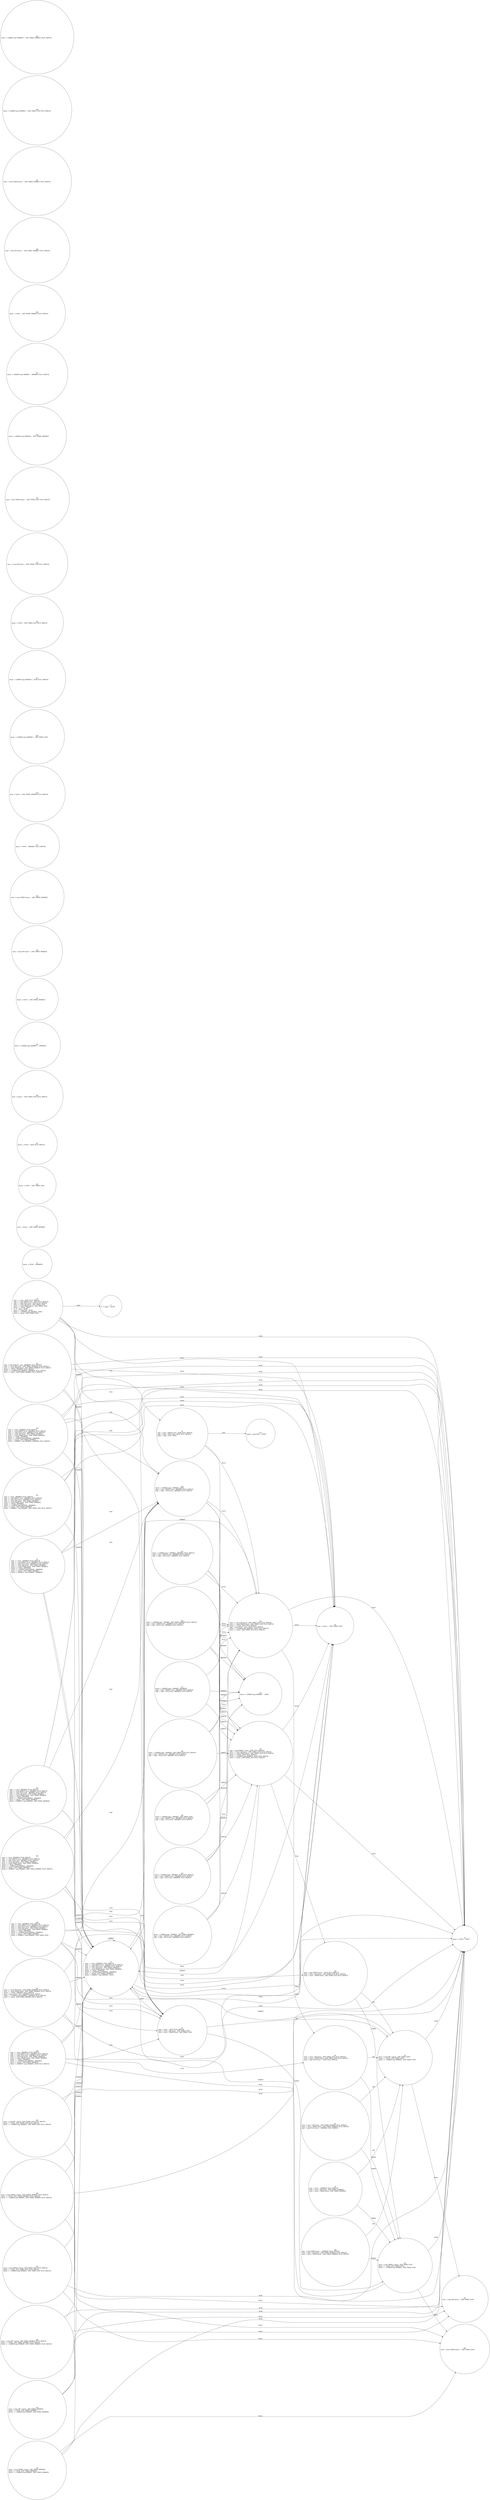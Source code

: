 digraph LALRAutomaton {
    rankdir=LR;
    node [shape=circle];

    I0 [label="I0\nexpr -> • term , [EOF, PLUS, MINUS]\lexpr -> • expr MINUS term , [EOF, PLUS, MINUS]\lexpr -> • expr PLUS term , [EOF, PLUS, MINUS]\lterm -> • term DIV factor , [DIV, TIMES, EOF]\lterm -> • term TIMES factor , [DIV, TIMES, EOF]\lfactor -> • NUM , [EOF]\lS' -> • input , [EOF]\linput -> • expr EOF , [EOF]\lfactor -> • LPAREN expr RPAREN , [EOF]\lterm -> • factor , [DIV, TIMES, EOF]\l"];
    I1 [label="I1\nS' -> input • , [EOF]\l"];
    I2 [label="I2\nfactor -> NUM • , [EOF]\l"];
    I3 [label="I3\nexpr -> • term , [RPAREN, PLUS, MINUS]\lexpr -> • expr MINUS term , [RPAREN, PLUS, MINUS]\lexpr -> • expr PLUS term , [RPAREN, PLUS, MINUS]\lterm -> • term DIV factor , [DIV, TIMES, RPAREN]\lterm -> • term TIMES factor , [DIV, TIMES, RPAREN]\lfactor -> • NUM , [RPAREN]\lfactor -> • LPAREN expr RPAREN , [RPAREN]\lterm -> • factor , [DIV, TIMES, RPAREN]\lfactor -> LPAREN • expr RPAREN , [EOF]\l"];
    I4 [label="I4\nexpr -> term • , [EOF, PLUS, MINUS]\lterm -> term • DIV factor , [DIV, TIMES, EOF]\lterm -> term • TIMES factor , [DIV, TIMES, EOF]\l"];
    I5 [label="I5\nexpr -> expr • MINUS term , [EOF, PLUS, MINUS]\lexpr -> expr • PLUS term , [EOF, PLUS, MINUS]\linput -> expr • EOF , [EOF]\l"];
    I6 [label="I6\nterm -> factor • , [DIV, TIMES, EOF]\l"];
    I7 [label="I7\nfactor -> NUM • , [RPAREN]\l"];
    I8 [label="I8\nexpr -> • term , [RPAREN, PLUS, MINUS]\lexpr -> • expr MINUS term , [RPAREN, PLUS, MINUS]\lexpr -> • expr PLUS term , [RPAREN, PLUS, MINUS]\lterm -> • term DIV factor , [DIV, TIMES, RPAREN]\lterm -> • term TIMES factor , [DIV, TIMES, RPAREN]\lfactor -> • NUM , [RPAREN]\lfactor -> • LPAREN expr RPAREN , [RPAREN]\lterm -> • factor , [DIV, TIMES, RPAREN]\lfactor -> LPAREN • expr RPAREN , [RPAREN]\l"];
    I9 [label="I9\nexpr -> term • , [RPAREN, PLUS, MINUS]\lterm -> term • DIV factor , [DIV, TIMES, RPAREN]\lterm -> term • TIMES factor , [DIV, TIMES, RPAREN]\l"];
    I10 [label="I10\nfactor -> LPAREN expr • RPAREN , [EOF]\lexpr -> expr • MINUS term , [RPAREN, PLUS, MINUS]\lexpr -> expr • PLUS term , [RPAREN, PLUS, MINUS]\l"];
    I11 [label="I11\nterm -> factor • , [DIV, TIMES, RPAREN]\l"];
    I12 [label="I12\nterm -> term DIV • factor , [DIV, TIMES, EOF]\lfactor -> • NUM , [DIV, TIMES, EOF]\lfactor -> • LPAREN expr RPAREN , [DIV, TIMES, EOF]\l"];
    I13 [label="I13\nterm -> term TIMES • factor , [DIV, TIMES, EOF]\lfactor -> • NUM , [DIV, TIMES, EOF]\lfactor -> • LPAREN expr RPAREN , [DIV, TIMES, EOF]\l"];
    I14 [label="I14\ninput -> expr EOF • , [EOF]\l"];
    I15 [label="I15\nexpr -> expr MINUS • term , [EOF, PLUS, MINUS]\lterm -> • term DIV factor , [DIV, TIMES, EOF, PLUS, MINUS]\lterm -> • term TIMES factor , [DIV, TIMES, EOF, PLUS, MINUS]\lfactor -> • NUM , [EOF, PLUS, MINUS]\lfactor -> • LPAREN expr RPAREN , [EOF, PLUS, MINUS]\lterm -> • factor , [DIV, TIMES, EOF, PLUS, MINUS]\l"];
    I16 [label="I16\nterm -> • term DIV factor , [DIV, TIMES, EOF, PLUS, MINUS]\lterm -> • term TIMES factor , [DIV, TIMES, EOF, PLUS, MINUS]\lfactor -> • NUM , [EOF, PLUS, MINUS]\lexpr -> expr PLUS • term , [EOF, PLUS, MINUS]\lfactor -> • LPAREN expr RPAREN , [EOF, PLUS, MINUS]\lterm -> • factor , [DIV, TIMES, EOF, PLUS, MINUS]\l"];
    I17 [label="I17\nfactor -> LPAREN expr • RPAREN , [RPAREN]\lexpr -> expr • MINUS term , [RPAREN, PLUS, MINUS]\lexpr -> expr • PLUS term , [RPAREN, PLUS, MINUS]\l"];
    I18 [label="I18\nterm -> term DIV • factor , [DIV, TIMES, RPAREN]\lfactor -> • NUM , [DIV, TIMES, RPAREN]\lfactor -> • LPAREN expr RPAREN , [DIV, TIMES, RPAREN]\l"];
    I19 [label="I19\nterm -> term TIMES • factor , [DIV, TIMES, RPAREN]\lfactor -> • NUM , [DIV, TIMES, RPAREN]\lfactor -> • LPAREN expr RPAREN , [DIV, TIMES, RPAREN]\l"];
    I20 [label="I20\nfactor -> LPAREN expr RPAREN • , [EOF]\l"];
    I21 [label="I21\nexpr -> expr MINUS • term , [RPAREN, PLUS, MINUS]\lterm -> • term DIV factor , [DIV, TIMES, RPAREN, PLUS, MINUS]\lterm -> • term TIMES factor , [DIV, TIMES, RPAREN, PLUS, MINUS]\lfactor -> • NUM , [RPAREN, PLUS, MINUS]\lfactor -> • LPAREN expr RPAREN , [RPAREN, PLUS, MINUS]\lterm -> • factor , [DIV, TIMES, RPAREN, PLUS, MINUS]\l"];
    I22 [label="I22\nterm -> • term DIV factor , [DIV, TIMES, RPAREN, PLUS, MINUS]\lterm -> • term TIMES factor , [DIV, TIMES, RPAREN, PLUS, MINUS]\lfactor -> • NUM , [RPAREN, PLUS, MINUS]\lexpr -> expr PLUS • term , [RPAREN, PLUS, MINUS]\lfactor -> • LPAREN expr RPAREN , [RPAREN, PLUS, MINUS]\lterm -> • factor , [DIV, TIMES, RPAREN, PLUS, MINUS]\l"];
    I23 [label="I23\nfactor -> NUM • , [DIV, TIMES, EOF]\l"];
    I24 [label="I24\nexpr -> • term , [RPAREN, PLUS, MINUS]\lexpr -> • expr MINUS term , [RPAREN, PLUS, MINUS]\lexpr -> • expr PLUS term , [RPAREN, PLUS, MINUS]\lterm -> • term DIV factor , [DIV, TIMES, RPAREN]\lterm -> • term TIMES factor , [DIV, TIMES, RPAREN]\lfactor -> • NUM , [RPAREN]\lfactor -> • LPAREN expr RPAREN , [RPAREN]\lterm -> • factor , [DIV, TIMES, RPAREN]\lfactor -> LPAREN • expr RPAREN , [DIV, TIMES, EOF]\l"];
    I25 [label="I25\nterm -> term DIV factor • , [DIV, TIMES, EOF]\l"];
    I26 [label="I26\nterm -> term TIMES factor • , [DIV, TIMES, EOF]\l"];
    I27 [label="I27\nfactor -> NUM • , [EOF, PLUS, MINUS]\l"];
    I28 [label="I28\nexpr -> • term , [RPAREN, PLUS, MINUS]\lexpr -> • expr MINUS term , [RPAREN, PLUS, MINUS]\lexpr -> • expr PLUS term , [RPAREN, PLUS, MINUS]\lterm -> • term DIV factor , [DIV, TIMES, RPAREN]\lterm -> • term TIMES factor , [DIV, TIMES, RPAREN]\lfactor -> • NUM , [RPAREN]\lfactor -> • LPAREN expr RPAREN , [RPAREN]\lterm -> • factor , [DIV, TIMES, RPAREN]\lfactor -> LPAREN • expr RPAREN , [EOF, PLUS, MINUS]\l"];
    I29 [label="I29\nexpr -> expr MINUS term • , [EOF, PLUS, MINUS]\lterm -> term • DIV factor , [DIV, TIMES, EOF, PLUS, MINUS]\lterm -> term • TIMES factor , [DIV, TIMES, EOF, PLUS, MINUS]\l"];
    I30 [label="I30\nterm -> factor • , [DIV, TIMES, EOF, PLUS, MINUS]\l"];
    I31 [label="I31\nterm -> term • DIV factor , [DIV, TIMES, EOF, PLUS, MINUS]\lterm -> term • TIMES factor , [DIV, TIMES, EOF, PLUS, MINUS]\lexpr -> expr PLUS term • , [EOF, PLUS, MINUS]\l"];
    I32 [label="I32\nfactor -> LPAREN expr RPAREN • , [RPAREN]\l"];
    I33 [label="I33\nfactor -> NUM • , [DIV, TIMES, RPAREN]\l"];
    I34 [label="I34\nexpr -> • term , [RPAREN, PLUS, MINUS]\lexpr -> • expr MINUS term , [RPAREN, PLUS, MINUS]\lexpr -> • expr PLUS term , [RPAREN, PLUS, MINUS]\lterm -> • term DIV factor , [DIV, TIMES, RPAREN]\lterm -> • term TIMES factor , [DIV, TIMES, RPAREN]\lfactor -> • NUM , [RPAREN]\lfactor -> • LPAREN expr RPAREN , [RPAREN]\lterm -> • factor , [DIV, TIMES, RPAREN]\lfactor -> LPAREN • expr RPAREN , [DIV, TIMES, RPAREN]\l"];
    I35 [label="I35\nterm -> term DIV factor • , [DIV, TIMES, RPAREN]\l"];
    I36 [label="I36\nterm -> term TIMES factor • , [DIV, TIMES, RPAREN]\l"];
    I37 [label="I37\nfactor -> NUM • , [RPAREN, PLUS, MINUS]\l"];
    I38 [label="I38\nexpr -> • term , [RPAREN, PLUS, MINUS]\lexpr -> • expr MINUS term , [RPAREN, PLUS, MINUS]\lexpr -> • expr PLUS term , [RPAREN, PLUS, MINUS]\lterm -> • term DIV factor , [DIV, TIMES, RPAREN]\lterm -> • term TIMES factor , [DIV, TIMES, RPAREN]\lfactor -> • NUM , [RPAREN]\lfactor -> • LPAREN expr RPAREN , [RPAREN]\lterm -> • factor , [DIV, TIMES, RPAREN]\lfactor -> LPAREN • expr RPAREN , [RPAREN, PLUS, MINUS]\l"];
    I39 [label="I39\nexpr -> expr MINUS term • , [RPAREN, PLUS, MINUS]\lterm -> term • DIV factor , [DIV, TIMES, RPAREN, PLUS, MINUS]\lterm -> term • TIMES factor , [DIV, TIMES, RPAREN, PLUS, MINUS]\l"];
    I40 [label="I40\nterm -> factor • , [DIV, TIMES, RPAREN, PLUS, MINUS]\l"];
    I41 [label="I41\nterm -> term • DIV factor , [DIV, TIMES, RPAREN, PLUS, MINUS]\lterm -> term • TIMES factor , [DIV, TIMES, RPAREN, PLUS, MINUS]\lexpr -> expr PLUS term • , [RPAREN, PLUS, MINUS]\l"];
    I42 [label="I42\nfactor -> LPAREN expr • RPAREN , [DIV, TIMES, EOF]\lexpr -> expr • MINUS term , [RPAREN, PLUS, MINUS]\lexpr -> expr • PLUS term , [RPAREN, PLUS, MINUS]\l"];
    I43 [label="I43\nfactor -> LPAREN expr • RPAREN , [EOF, PLUS, MINUS]\lexpr -> expr • MINUS term , [RPAREN, PLUS, MINUS]\lexpr -> expr • PLUS term , [RPAREN, PLUS, MINUS]\l"];
    I44 [label="I44\nterm -> term DIV • factor , [DIV, TIMES, EOF, PLUS, MINUS]\lfactor -> • NUM , [DIV, TIMES, EOF, PLUS, MINUS]\lfactor -> • LPAREN expr RPAREN , [DIV, TIMES, EOF, PLUS, MINUS]\l"];
    I45 [label="I45\nterm -> term TIMES • factor , [DIV, TIMES, EOF, PLUS, MINUS]\lfactor -> • NUM , [DIV, TIMES, EOF, PLUS, MINUS]\lfactor -> • LPAREN expr RPAREN , [DIV, TIMES, EOF, PLUS, MINUS]\l"];
    I46 [label="I46\nfactor -> LPAREN expr • RPAREN , [DIV, TIMES, RPAREN]\lexpr -> expr • MINUS term , [RPAREN, PLUS, MINUS]\lexpr -> expr • PLUS term , [RPAREN, PLUS, MINUS]\l"];
    I47 [label="I47\nfactor -> LPAREN expr • RPAREN , [RPAREN, PLUS, MINUS]\lexpr -> expr • MINUS term , [RPAREN, PLUS, MINUS]\lexpr -> expr • PLUS term , [RPAREN, PLUS, MINUS]\l"];
    I48 [label="I48\nterm -> term DIV • factor , [DIV, TIMES, RPAREN, PLUS, MINUS]\lfactor -> • NUM , [DIV, TIMES, RPAREN, PLUS, MINUS]\lfactor -> • LPAREN expr RPAREN , [DIV, TIMES, RPAREN, PLUS, MINUS]\l"];
    I49 [label="I49\nterm -> term TIMES • factor , [DIV, TIMES, RPAREN, PLUS, MINUS]\lfactor -> • NUM , [DIV, TIMES, RPAREN, PLUS, MINUS]\lfactor -> • LPAREN expr RPAREN , [DIV, TIMES, RPAREN, PLUS, MINUS]\l"];
    I50 [label="I50\nfactor -> LPAREN expr RPAREN • , [DIV, TIMES, EOF]\l"];
    I51 [label="I51\nfactor -> LPAREN expr RPAREN • , [EOF, PLUS, MINUS]\l"];
    I52 [label="I52\nfactor -> NUM • , [DIV, TIMES, EOF, PLUS, MINUS]\l"];
    I53 [label="I53\nexpr -> • term , [RPAREN, PLUS, MINUS]\lexpr -> • expr MINUS term , [RPAREN, PLUS, MINUS]\lexpr -> • expr PLUS term , [RPAREN, PLUS, MINUS]\lterm -> • term DIV factor , [DIV, TIMES, RPAREN]\lterm -> • term TIMES factor , [DIV, TIMES, RPAREN]\lfactor -> • NUM , [RPAREN]\lfactor -> • LPAREN expr RPAREN , [RPAREN]\lterm -> • factor , [DIV, TIMES, RPAREN]\lfactor -> LPAREN • expr RPAREN , [DIV, TIMES, EOF, PLUS, MINUS]\l"];
    I54 [label="I54\nterm -> term DIV factor • , [DIV, TIMES, EOF, PLUS, MINUS]\l"];
    I55 [label="I55\nterm -> term TIMES factor • , [DIV, TIMES, EOF, PLUS, MINUS]\l"];
    I56 [label="I56\nfactor -> LPAREN expr RPAREN • , [DIV, TIMES, RPAREN]\l"];
    I57 [label="I57\nfactor -> LPAREN expr RPAREN • , [RPAREN, PLUS, MINUS]\l"];
    I58 [label="I58\nfactor -> NUM • , [DIV, TIMES, RPAREN, PLUS, MINUS]\l"];
    I59 [label="I59\nexpr -> • term , [RPAREN, PLUS, MINUS]\lexpr -> • expr MINUS term , [RPAREN, PLUS, MINUS]\lexpr -> • expr PLUS term , [RPAREN, PLUS, MINUS]\lterm -> • term DIV factor , [DIV, TIMES, RPAREN]\lterm -> • term TIMES factor , [DIV, TIMES, RPAREN]\lfactor -> • NUM , [RPAREN]\lfactor -> • LPAREN expr RPAREN , [RPAREN]\lterm -> • factor , [DIV, TIMES, RPAREN]\lfactor -> LPAREN • expr RPAREN , [DIV, TIMES, RPAREN, PLUS, MINUS]\l"];
    I60 [label="I60\nterm -> term DIV factor • , [DIV, TIMES, RPAREN, PLUS, MINUS]\l"];
    I61 [label="I61\nterm -> term TIMES factor • , [DIV, TIMES, RPAREN, PLUS, MINUS]\l"];
    I62 [label="I62\nfactor -> LPAREN expr • RPAREN , [DIV, TIMES, EOF, PLUS, MINUS]\lexpr -> expr • MINUS term , [RPAREN, PLUS, MINUS]\lexpr -> expr • PLUS term , [RPAREN, PLUS, MINUS]\l"];
    I63 [label="I63\nfactor -> LPAREN expr • RPAREN , [DIV, TIMES, RPAREN, PLUS, MINUS]\lexpr -> expr • MINUS term , [RPAREN, PLUS, MINUS]\lexpr -> expr • PLUS term , [RPAREN, PLUS, MINUS]\l"];
    I64 [label="I64\nfactor -> LPAREN expr RPAREN • , [DIV, TIMES, EOF, PLUS, MINUS]\l"];
    I65 [label="I65\nfactor -> LPAREN expr RPAREN • , [DIV, TIMES, RPAREN, PLUS, MINUS]\l"];
    I0 -> I1 [label="input"];
    I0 -> I2 [label="NUM"];
    I0 -> I3 [label="LPAREN"];
    I0 -> I4 [label="term"];
    I0 -> I5 [label="expr"];
    I0 -> I6 [label="factor"];
    I3 -> I2 [label="NUM"];
    I3 -> I3 [label="LPAREN"];
    I3 -> I4 [label="term"];
    I3 -> I10 [label="expr"];
    I3 -> I6 [label="factor"];
    I4 -> I12 [label="DIV"];
    I4 -> I13 [label="TIMES"];
    I5 -> I14 [label="EOF"];
    I5 -> I15 [label="MINUS"];
    I5 -> I16 [label="PLUS"];
    I8 -> I2 [label="NUM"];
    I8 -> I3 [label="LPAREN"];
    I8 -> I4 [label="term"];
    I8 -> I10 [label="expr"];
    I8 -> I6 [label="factor"];
    I9 -> I12 [label="DIV"];
    I9 -> I13 [label="TIMES"];
    I10 -> I20 [label="RPAREN"];
    I10 -> I15 [label="MINUS"];
    I10 -> I16 [label="PLUS"];
    I12 -> I2 [label="NUM"];
    I12 -> I3 [label="LPAREN"];
    I12 -> I25 [label="factor"];
    I13 -> I2 [label="NUM"];
    I13 -> I3 [label="LPAREN"];
    I13 -> I26 [label="factor"];
    I15 -> I2 [label="NUM"];
    I15 -> I3 [label="LPAREN"];
    I15 -> I29 [label="term"];
    I15 -> I6 [label="factor"];
    I16 -> I2 [label="NUM"];
    I16 -> I3 [label="LPAREN"];
    I16 -> I31 [label="term"];
    I16 -> I6 [label="factor"];
    I17 -> I20 [label="RPAREN"];
    I17 -> I15 [label="MINUS"];
    I17 -> I16 [label="PLUS"];
    I18 -> I2 [label="NUM"];
    I18 -> I3 [label="LPAREN"];
    I18 -> I25 [label="factor"];
    I19 -> I2 [label="NUM"];
    I19 -> I3 [label="LPAREN"];
    I19 -> I26 [label="factor"];
    I21 -> I2 [label="NUM"];
    I21 -> I3 [label="LPAREN"];
    I21 -> I29 [label="term"];
    I21 -> I6 [label="factor"];
    I22 -> I2 [label="NUM"];
    I22 -> I3 [label="LPAREN"];
    I22 -> I31 [label="term"];
    I22 -> I6 [label="factor"];
    I24 -> I2 [label="NUM"];
    I24 -> I3 [label="LPAREN"];
    I24 -> I4 [label="term"];
    I24 -> I10 [label="expr"];
    I24 -> I6 [label="factor"];
    I28 -> I2 [label="NUM"];
    I28 -> I3 [label="LPAREN"];
    I28 -> I4 [label="term"];
    I28 -> I10 [label="expr"];
    I28 -> I6 [label="factor"];
    I29 -> I12 [label="DIV"];
    I29 -> I13 [label="TIMES"];
    I31 -> I12 [label="DIV"];
    I31 -> I13 [label="TIMES"];
    I34 -> I2 [label="NUM"];
    I34 -> I3 [label="LPAREN"];
    I34 -> I4 [label="term"];
    I34 -> I10 [label="expr"];
    I34 -> I6 [label="factor"];
    I38 -> I2 [label="NUM"];
    I38 -> I3 [label="LPAREN"];
    I38 -> I4 [label="term"];
    I38 -> I10 [label="expr"];
    I38 -> I6 [label="factor"];
    I39 -> I12 [label="DIV"];
    I39 -> I13 [label="TIMES"];
    I41 -> I12 [label="DIV"];
    I41 -> I13 [label="TIMES"];
    I42 -> I20 [label="RPAREN"];
    I42 -> I15 [label="MINUS"];
    I42 -> I16 [label="PLUS"];
    I43 -> I20 [label="RPAREN"];
    I43 -> I15 [label="MINUS"];
    I43 -> I16 [label="PLUS"];
    I44 -> I2 [label="NUM"];
    I44 -> I3 [label="LPAREN"];
    I44 -> I25 [label="factor"];
    I45 -> I2 [label="NUM"];
    I45 -> I3 [label="LPAREN"];
    I45 -> I26 [label="factor"];
    I46 -> I20 [label="RPAREN"];
    I46 -> I15 [label="MINUS"];
    I46 -> I16 [label="PLUS"];
    I47 -> I20 [label="RPAREN"];
    I47 -> I15 [label="MINUS"];
    I47 -> I16 [label="PLUS"];
    I48 -> I2 [label="NUM"];
    I48 -> I3 [label="LPAREN"];
    I48 -> I25 [label="factor"];
    I49 -> I2 [label="NUM"];
    I49 -> I3 [label="LPAREN"];
    I49 -> I26 [label="factor"];
    I53 -> I2 [label="NUM"];
    I53 -> I3 [label="LPAREN"];
    I53 -> I4 [label="term"];
    I53 -> I10 [label="expr"];
    I53 -> I6 [label="factor"];
    I59 -> I2 [label="NUM"];
    I59 -> I3 [label="LPAREN"];
    I59 -> I4 [label="term"];
    I59 -> I10 [label="expr"];
    I59 -> I6 [label="factor"];
    I62 -> I20 [label="RPAREN"];
    I62 -> I15 [label="MINUS"];
    I62 -> I16 [label="PLUS"];
    I63 -> I20 [label="RPAREN"];
    I63 -> I15 [label="MINUS"];
    I63 -> I16 [label="PLUS"];
}
